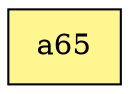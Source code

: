 digraph G {
rankdir=BT;ranksep="2.0";
"a65" [shape=record,fillcolor=khaki1,style=filled,label="{a65}"];
}